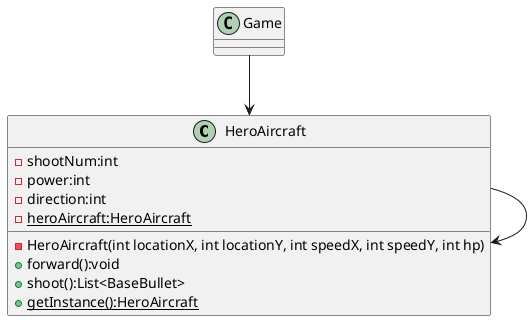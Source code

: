 @startuml
'https://plantuml.com/sequence-diagram

class HeroAircraft {
'英雄机类
    - shootNum:int
    - power:int
    - direction:int
    - {static} heroAircraft:HeroAircraft
    - HeroAircraft(int locationX, int locationY, int speedX, int speedY, int hp)
    + forward():void
    + shoot():List<BaseBullet>
    + {static} getInstance():HeroAircraft

}
HeroAircraft --> HeroAircraft
Game --> HeroAircraft

@enduml
